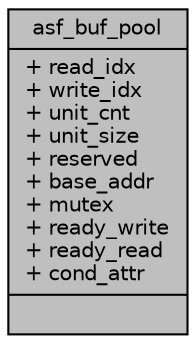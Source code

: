 digraph "asf_buf_pool"
{
 // INTERACTIVE_SVG=YES
 // LATEX_PDF_SIZE
  bgcolor="transparent";
  edge [fontname="Helvetica",fontsize="10",labelfontname="Helvetica",labelfontsize="10"];
  node [fontname="Helvetica",fontsize="10",shape=record];
  Node1 [label="{asf_buf_pool\n|+ read_idx\l+ write_idx\l+ unit_cnt\l+ unit_size\l+ reserved\l+ base_addr\l+ mutex\l+ ready_write\l+ ready_read\l+ cond_attr\l|}",height=0.2,width=0.4,color="black", fillcolor="grey75", style="filled", fontcolor="black",tooltip=" "];
}
